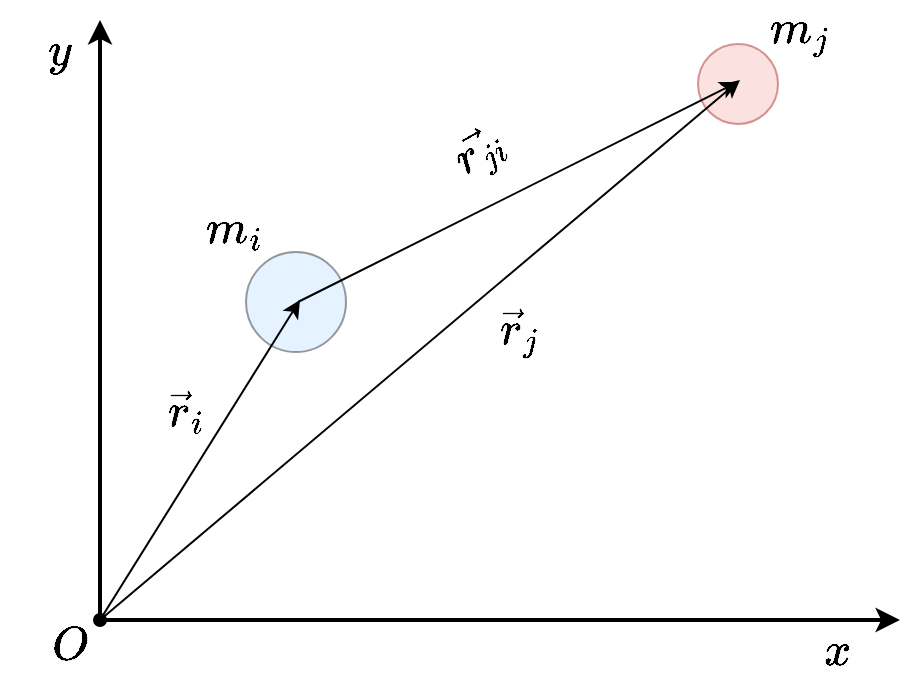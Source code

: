 <mxfile version="20.8.16" type="device"><diagram name="Page-1" id="LE7dIR4AY2y21GjPDHv5"><mxGraphModel dx="1114" dy="999" grid="1" gridSize="10" guides="1" tooltips="1" connect="1" arrows="1" fold="1" page="1" pageScale="1" pageWidth="1100" pageHeight="850" math="1" shadow="0"><root><mxCell id="0"/><mxCell id="1" parent="0"/><mxCell id="lzDllB35BD3QfmFI9ybK-18" value="" style="group" parent="1" vertex="1" connectable="0"><mxGeometry x="270" y="170" width="450" height="340" as="geometry"/></mxCell><mxCell id="lzDllB35BD3QfmFI9ybK-1" value="" style="ellipse;whiteSpace=wrap;html=1;aspect=fixed;gradientDirection=radial;fillColor=#cce5ff;strokeColor=#36393d;opacity=50;" parent="lzDllB35BD3QfmFI9ybK-18" vertex="1"><mxGeometry x="123" y="126" width="50" height="50" as="geometry"/></mxCell><mxCell id="lzDllB35BD3QfmFI9ybK-2" value="" style="ellipse;whiteSpace=wrap;html=1;aspect=fixed;gradientDirection=radial;fillColor=#f8cecc;strokeColor=#b85450;opacity=60;" parent="lzDllB35BD3QfmFI9ybK-18" vertex="1"><mxGeometry x="349" y="22" width="40" height="40" as="geometry"/></mxCell><mxCell id="lzDllB35BD3QfmFI9ybK-3" value="" style="endArrow=classic;html=1;rounded=0;strokeWidth=2;" parent="lzDllB35BD3QfmFI9ybK-18" edge="1"><mxGeometry width="50" height="50" relative="1" as="geometry"><mxPoint x="50" y="310" as="sourcePoint"/><mxPoint x="50" y="10" as="targetPoint"/></mxGeometry></mxCell><mxCell id="lzDllB35BD3QfmFI9ybK-4" value="" style="endArrow=classic;html=1;rounded=0;strokeWidth=2;" parent="lzDllB35BD3QfmFI9ybK-18" edge="1"><mxGeometry width="50" height="50" relative="1" as="geometry"><mxPoint x="50" y="310" as="sourcePoint"/><mxPoint x="450" y="310" as="targetPoint"/></mxGeometry></mxCell><mxCell id="lzDllB35BD3QfmFI9ybK-5" value="" style="endArrow=classic;html=1;rounded=0;" parent="lzDllB35BD3QfmFI9ybK-18" edge="1"><mxGeometry width="50" height="50" relative="1" as="geometry"><mxPoint x="50" y="310" as="sourcePoint"/><mxPoint x="150" y="150" as="targetPoint"/></mxGeometry></mxCell><mxCell id="lzDllB35BD3QfmFI9ybK-6" value="" style="endArrow=classic;html=1;rounded=0;" parent="lzDllB35BD3QfmFI9ybK-18" edge="1"><mxGeometry width="50" height="50" relative="1" as="geometry"><mxPoint x="50" y="310" as="sourcePoint"/><mxPoint x="370" y="40" as="targetPoint"/></mxGeometry></mxCell><mxCell id="lzDllB35BD3QfmFI9ybK-7" value="" style="endArrow=classic;html=1;rounded=0;" parent="lzDllB35BD3QfmFI9ybK-18" edge="1"><mxGeometry width="50" height="50" relative="1" as="geometry"><mxPoint x="149" y="151" as="sourcePoint"/><mxPoint x="369" y="41" as="targetPoint"/></mxGeometry></mxCell><mxCell id="lzDllB35BD3QfmFI9ybK-8" value="$$\vec{r}_i$$" style="text;html=1;strokeColor=none;fillColor=none;align=center;verticalAlign=middle;whiteSpace=wrap;rounded=0;fontSize=20;" parent="lzDllB35BD3QfmFI9ybK-18" vertex="1"><mxGeometry x="63" y="190" width="60" height="30" as="geometry"/></mxCell><mxCell id="lzDllB35BD3QfmFI9ybK-9" value="$$\vec{r}_j$$" style="text;html=1;strokeColor=none;fillColor=none;align=center;verticalAlign=middle;whiteSpace=wrap;rounded=0;fontSize=20;" parent="lzDllB35BD3QfmFI9ybK-18" vertex="1"><mxGeometry x="230" y="150" width="60" height="30" as="geometry"/></mxCell><mxCell id="lzDllB35BD3QfmFI9ybK-10" value="$$\vec{r_{ji}}$$" style="text;html=1;strokeColor=none;fillColor=none;align=center;verticalAlign=middle;whiteSpace=wrap;rounded=0;fontSize=20;rotation=-30;" parent="lzDllB35BD3QfmFI9ybK-18" vertex="1"><mxGeometry x="210" y="60" width="60" height="30" as="geometry"/></mxCell><mxCell id="lzDllB35BD3QfmFI9ybK-11" value="$$y$$" style="text;html=1;strokeColor=none;fillColor=none;align=center;verticalAlign=middle;whiteSpace=wrap;rounded=0;fontSize=20;" parent="lzDllB35BD3QfmFI9ybK-18" vertex="1"><mxGeometry y="10" width="60" height="30" as="geometry"/></mxCell><mxCell id="lzDllB35BD3QfmFI9ybK-12" value="$$x$$" style="text;html=1;strokeColor=none;fillColor=none;align=center;verticalAlign=middle;whiteSpace=wrap;rounded=0;fontSize=20;" parent="lzDllB35BD3QfmFI9ybK-18" vertex="1"><mxGeometry x="389" y="310" width="60" height="30" as="geometry"/></mxCell><mxCell id="lzDllB35BD3QfmFI9ybK-13" value="$$m_i$$" style="text;html=1;strokeColor=none;fillColor=none;align=center;verticalAlign=middle;whiteSpace=wrap;rounded=0;fontSize=20;" parent="lzDllB35BD3QfmFI9ybK-18" vertex="1"><mxGeometry x="87" y="99" width="60" height="30" as="geometry"/></mxCell><mxCell id="lzDllB35BD3QfmFI9ybK-14" value="$$m_j$$" style="text;html=1;strokeColor=none;fillColor=none;align=center;verticalAlign=middle;whiteSpace=wrap;rounded=0;fontSize=20;" parent="lzDllB35BD3QfmFI9ybK-18" vertex="1"><mxGeometry x="370" width="60" height="30" as="geometry"/></mxCell><mxCell id="lzDllB35BD3QfmFI9ybK-15" value="$$O$$" style="text;html=1;strokeColor=none;fillColor=none;align=center;verticalAlign=middle;whiteSpace=wrap;rounded=0;fontSize=20;" parent="lzDllB35BD3QfmFI9ybK-18" vertex="1"><mxGeometry x="5" y="307" width="60" height="30" as="geometry"/></mxCell><mxCell id="lzDllB35BD3QfmFI9ybK-16" value="" style="ellipse;whiteSpace=wrap;html=1;aspect=fixed;fontSize=20;gradientColor=none;gradientDirection=radial;fillColor=#000000;" parent="lzDllB35BD3QfmFI9ybK-18" vertex="1"><mxGeometry x="47" y="307" width="6" height="6" as="geometry"/></mxCell></root></mxGraphModel></diagram></mxfile>